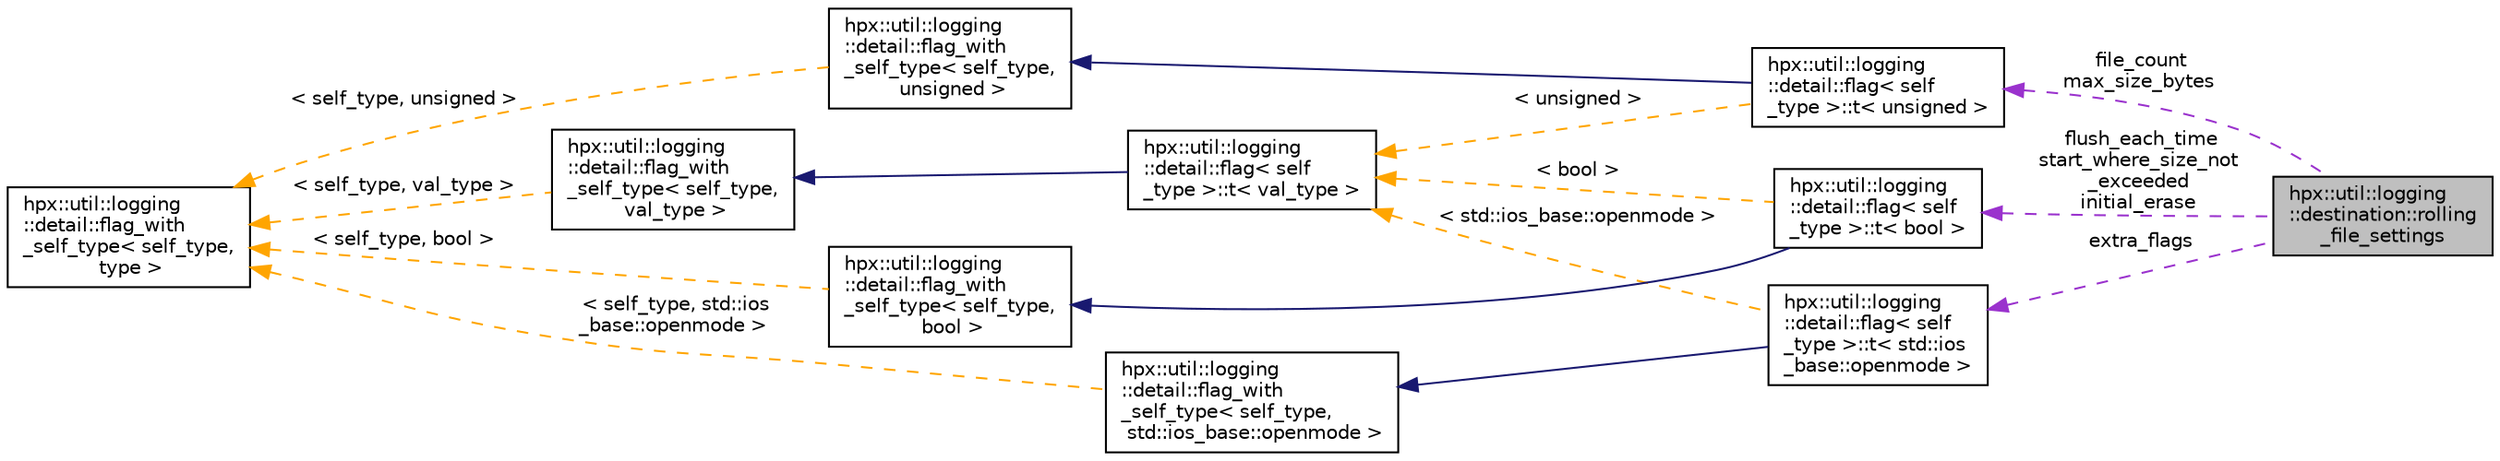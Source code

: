digraph "hpx::util::logging::destination::rolling_file_settings"
{
  edge [fontname="Helvetica",fontsize="10",labelfontname="Helvetica",labelfontsize="10"];
  node [fontname="Helvetica",fontsize="10",shape=record];
  rankdir="LR";
  Node1 [label="hpx::util::logging\l::destination::rolling\l_file_settings",height=0.2,width=0.4,color="black", fillcolor="grey75", style="filled", fontcolor="black"];
  Node2 -> Node1 [dir="back",color="darkorchid3",fontsize="10",style="dashed",label=" file_count\nmax_size_bytes" ,fontname="Helvetica"];
  Node2 [label="hpx::util::logging\l::detail::flag\< self\l_type \>::t\< unsigned \>",height=0.2,width=0.4,color="black", fillcolor="white", style="filled",URL="$dd/dfe/structhpx_1_1util_1_1logging_1_1detail_1_1flag_1_1t.html"];
  Node3 -> Node2 [dir="back",color="midnightblue",fontsize="10",style="solid",fontname="Helvetica"];
  Node3 [label="hpx::util::logging\l::detail::flag_with\l_self_type\< self_type,\l unsigned \>",height=0.2,width=0.4,color="black", fillcolor="white", style="filled",URL="$d2/d11/structhpx_1_1util_1_1logging_1_1detail_1_1flag__with__self__type.html"];
  Node4 -> Node3 [dir="back",color="orange",fontsize="10",style="dashed",label=" \< self_type, unsigned \>" ,fontname="Helvetica"];
  Node4 [label="hpx::util::logging\l::detail::flag_with\l_self_type\< self_type,\l type \>",height=0.2,width=0.4,color="black", fillcolor="white", style="filled",URL="$d2/d11/structhpx_1_1util_1_1logging_1_1detail_1_1flag__with__self__type.html"];
  Node5 -> Node2 [dir="back",color="orange",fontsize="10",style="dashed",label=" \< unsigned \>" ,fontname="Helvetica"];
  Node5 [label="hpx::util::logging\l::detail::flag\< self\l_type \>::t\< val_type \>",height=0.2,width=0.4,color="black", fillcolor="white", style="filled",URL="$dd/dfe/structhpx_1_1util_1_1logging_1_1detail_1_1flag_1_1t.html"];
  Node6 -> Node5 [dir="back",color="midnightblue",fontsize="10",style="solid",fontname="Helvetica"];
  Node6 [label="hpx::util::logging\l::detail::flag_with\l_self_type\< self_type,\l val_type \>",height=0.2,width=0.4,color="black", fillcolor="white", style="filled",URL="$d2/d11/structhpx_1_1util_1_1logging_1_1detail_1_1flag__with__self__type.html"];
  Node4 -> Node6 [dir="back",color="orange",fontsize="10",style="dashed",label=" \< self_type, val_type \>" ,fontname="Helvetica"];
  Node7 -> Node1 [dir="back",color="darkorchid3",fontsize="10",style="dashed",label=" flush_each_time\nstart_where_size_not\l_exceeded\ninitial_erase" ,fontname="Helvetica"];
  Node7 [label="hpx::util::logging\l::detail::flag\< self\l_type \>::t\< bool \>",height=0.2,width=0.4,color="black", fillcolor="white", style="filled",URL="$dd/dfe/structhpx_1_1util_1_1logging_1_1detail_1_1flag_1_1t.html"];
  Node8 -> Node7 [dir="back",color="midnightblue",fontsize="10",style="solid",fontname="Helvetica"];
  Node8 [label="hpx::util::logging\l::detail::flag_with\l_self_type\< self_type,\l bool \>",height=0.2,width=0.4,color="black", fillcolor="white", style="filled",URL="$d2/d11/structhpx_1_1util_1_1logging_1_1detail_1_1flag__with__self__type.html"];
  Node4 -> Node8 [dir="back",color="orange",fontsize="10",style="dashed",label=" \< self_type, bool \>" ,fontname="Helvetica"];
  Node5 -> Node7 [dir="back",color="orange",fontsize="10",style="dashed",label=" \< bool \>" ,fontname="Helvetica"];
  Node9 -> Node1 [dir="back",color="darkorchid3",fontsize="10",style="dashed",label=" extra_flags" ,fontname="Helvetica"];
  Node9 [label="hpx::util::logging\l::detail::flag\< self\l_type \>::t\< std::ios\l_base::openmode \>",height=0.2,width=0.4,color="black", fillcolor="white", style="filled",URL="$dd/dfe/structhpx_1_1util_1_1logging_1_1detail_1_1flag_1_1t.html"];
  Node10 -> Node9 [dir="back",color="midnightblue",fontsize="10",style="solid",fontname="Helvetica"];
  Node10 [label="hpx::util::logging\l::detail::flag_with\l_self_type\< self_type,\l std::ios_base::openmode \>",height=0.2,width=0.4,color="black", fillcolor="white", style="filled",URL="$d2/d11/structhpx_1_1util_1_1logging_1_1detail_1_1flag__with__self__type.html"];
  Node4 -> Node10 [dir="back",color="orange",fontsize="10",style="dashed",label=" \< self_type, std::ios\l_base::openmode \>" ,fontname="Helvetica"];
  Node5 -> Node9 [dir="back",color="orange",fontsize="10",style="dashed",label=" \< std::ios_base::openmode \>" ,fontname="Helvetica"];
}
